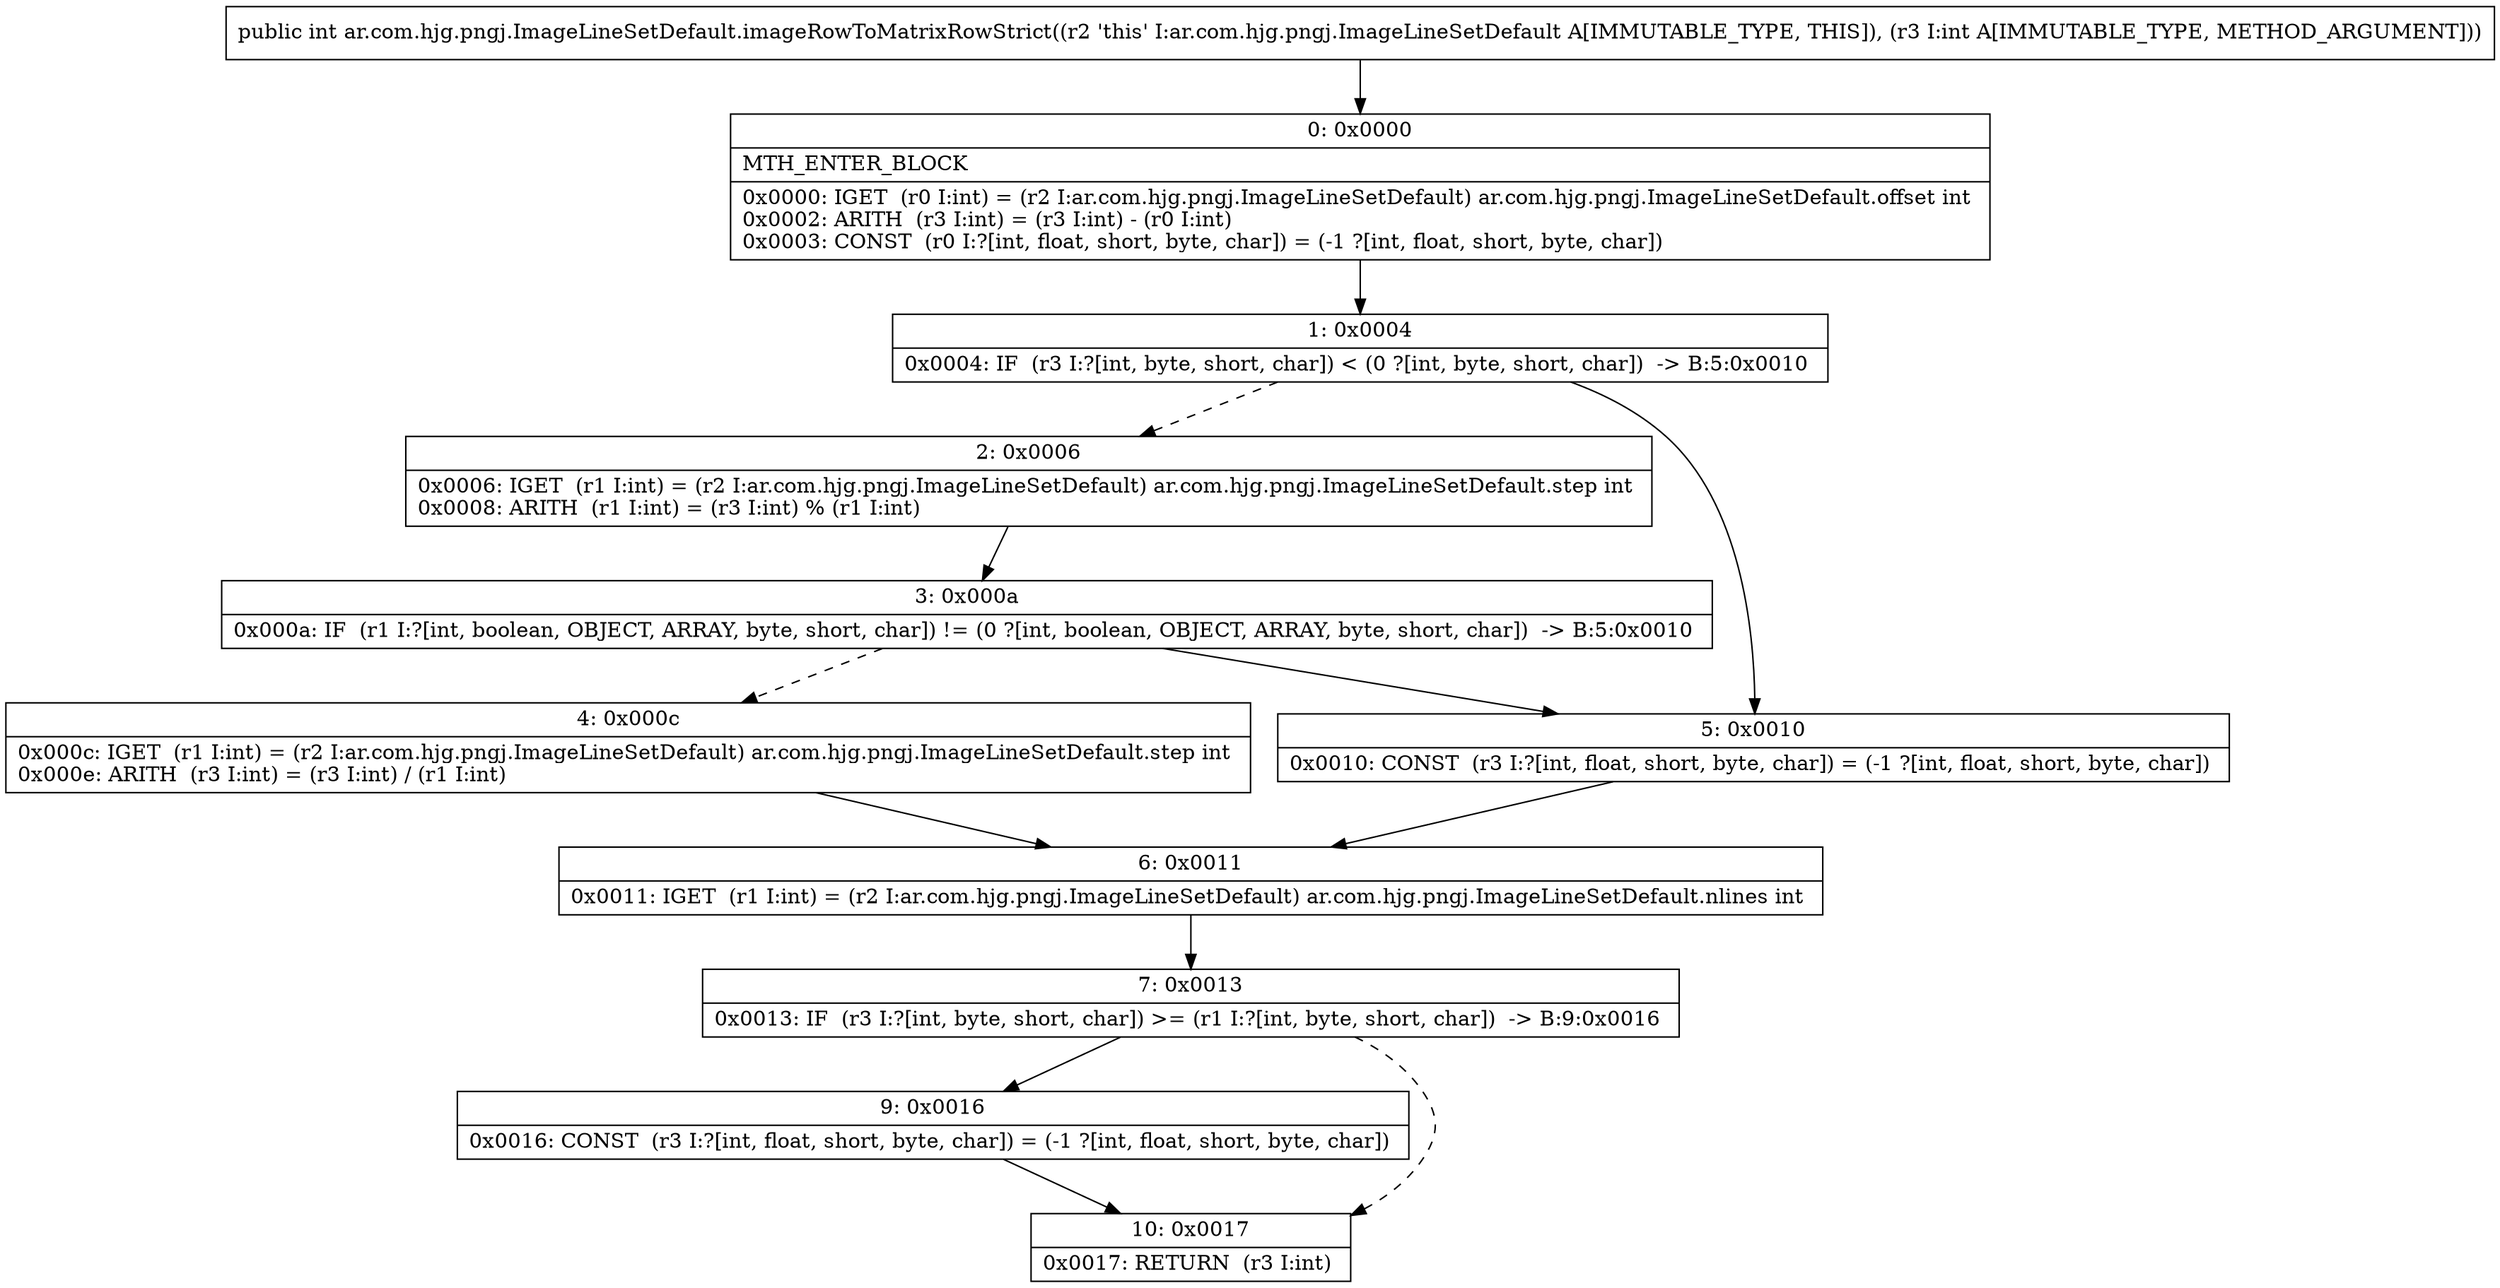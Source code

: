 digraph "CFG forar.com.hjg.pngj.ImageLineSetDefault.imageRowToMatrixRowStrict(I)I" {
Node_0 [shape=record,label="{0\:\ 0x0000|MTH_ENTER_BLOCK\l|0x0000: IGET  (r0 I:int) = (r2 I:ar.com.hjg.pngj.ImageLineSetDefault) ar.com.hjg.pngj.ImageLineSetDefault.offset int \l0x0002: ARITH  (r3 I:int) = (r3 I:int) \- (r0 I:int) \l0x0003: CONST  (r0 I:?[int, float, short, byte, char]) = (\-1 ?[int, float, short, byte, char]) \l}"];
Node_1 [shape=record,label="{1\:\ 0x0004|0x0004: IF  (r3 I:?[int, byte, short, char]) \< (0 ?[int, byte, short, char])  \-\> B:5:0x0010 \l}"];
Node_2 [shape=record,label="{2\:\ 0x0006|0x0006: IGET  (r1 I:int) = (r2 I:ar.com.hjg.pngj.ImageLineSetDefault) ar.com.hjg.pngj.ImageLineSetDefault.step int \l0x0008: ARITH  (r1 I:int) = (r3 I:int) % (r1 I:int) \l}"];
Node_3 [shape=record,label="{3\:\ 0x000a|0x000a: IF  (r1 I:?[int, boolean, OBJECT, ARRAY, byte, short, char]) != (0 ?[int, boolean, OBJECT, ARRAY, byte, short, char])  \-\> B:5:0x0010 \l}"];
Node_4 [shape=record,label="{4\:\ 0x000c|0x000c: IGET  (r1 I:int) = (r2 I:ar.com.hjg.pngj.ImageLineSetDefault) ar.com.hjg.pngj.ImageLineSetDefault.step int \l0x000e: ARITH  (r3 I:int) = (r3 I:int) \/ (r1 I:int) \l}"];
Node_5 [shape=record,label="{5\:\ 0x0010|0x0010: CONST  (r3 I:?[int, float, short, byte, char]) = (\-1 ?[int, float, short, byte, char]) \l}"];
Node_6 [shape=record,label="{6\:\ 0x0011|0x0011: IGET  (r1 I:int) = (r2 I:ar.com.hjg.pngj.ImageLineSetDefault) ar.com.hjg.pngj.ImageLineSetDefault.nlines int \l}"];
Node_7 [shape=record,label="{7\:\ 0x0013|0x0013: IF  (r3 I:?[int, byte, short, char]) \>= (r1 I:?[int, byte, short, char])  \-\> B:9:0x0016 \l}"];
Node_9 [shape=record,label="{9\:\ 0x0016|0x0016: CONST  (r3 I:?[int, float, short, byte, char]) = (\-1 ?[int, float, short, byte, char]) \l}"];
Node_10 [shape=record,label="{10\:\ 0x0017|0x0017: RETURN  (r3 I:int) \l}"];
MethodNode[shape=record,label="{public int ar.com.hjg.pngj.ImageLineSetDefault.imageRowToMatrixRowStrict((r2 'this' I:ar.com.hjg.pngj.ImageLineSetDefault A[IMMUTABLE_TYPE, THIS]), (r3 I:int A[IMMUTABLE_TYPE, METHOD_ARGUMENT])) }"];
MethodNode -> Node_0;
Node_0 -> Node_1;
Node_1 -> Node_2[style=dashed];
Node_1 -> Node_5;
Node_2 -> Node_3;
Node_3 -> Node_4[style=dashed];
Node_3 -> Node_5;
Node_4 -> Node_6;
Node_5 -> Node_6;
Node_6 -> Node_7;
Node_7 -> Node_9;
Node_7 -> Node_10[style=dashed];
Node_9 -> Node_10;
}

